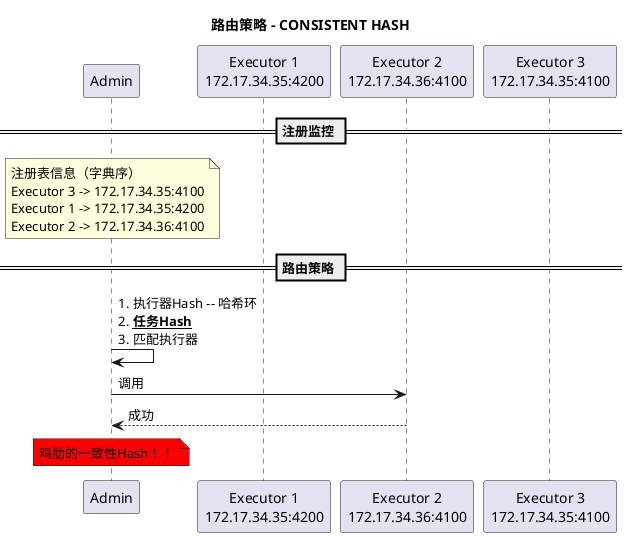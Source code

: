 @startuml
title 路由策略 - CONSISTENT HASH

participant a as "Admin" order 10
participant e1 as "Executor 1\n172.17.34.35:4200" order 20
participant e2 as "Executor 2\n172.17.34.36:4100" order 30
participant e3 as "Executor 3\n172.17.34.35:4100" order 40

== 注册监控 ==
note over a
    注册表信息（字典序）
    Executor 3 -> 172.17.34.35:4100
    Executor 1 -> 172.17.34.35:4200
    Executor 2 -> 172.17.34.36:4100
end note

== 路由策略 ==
a -> a : \
1. 执行器Hash -- 哈希环\n\
2. __**任务Hash**__\n\
3. 匹配执行器

a -> e2 : 调用
a <-- e2 : 成功

note over a #red
    鸡肋的一致性Hash！！
end note
@enduml